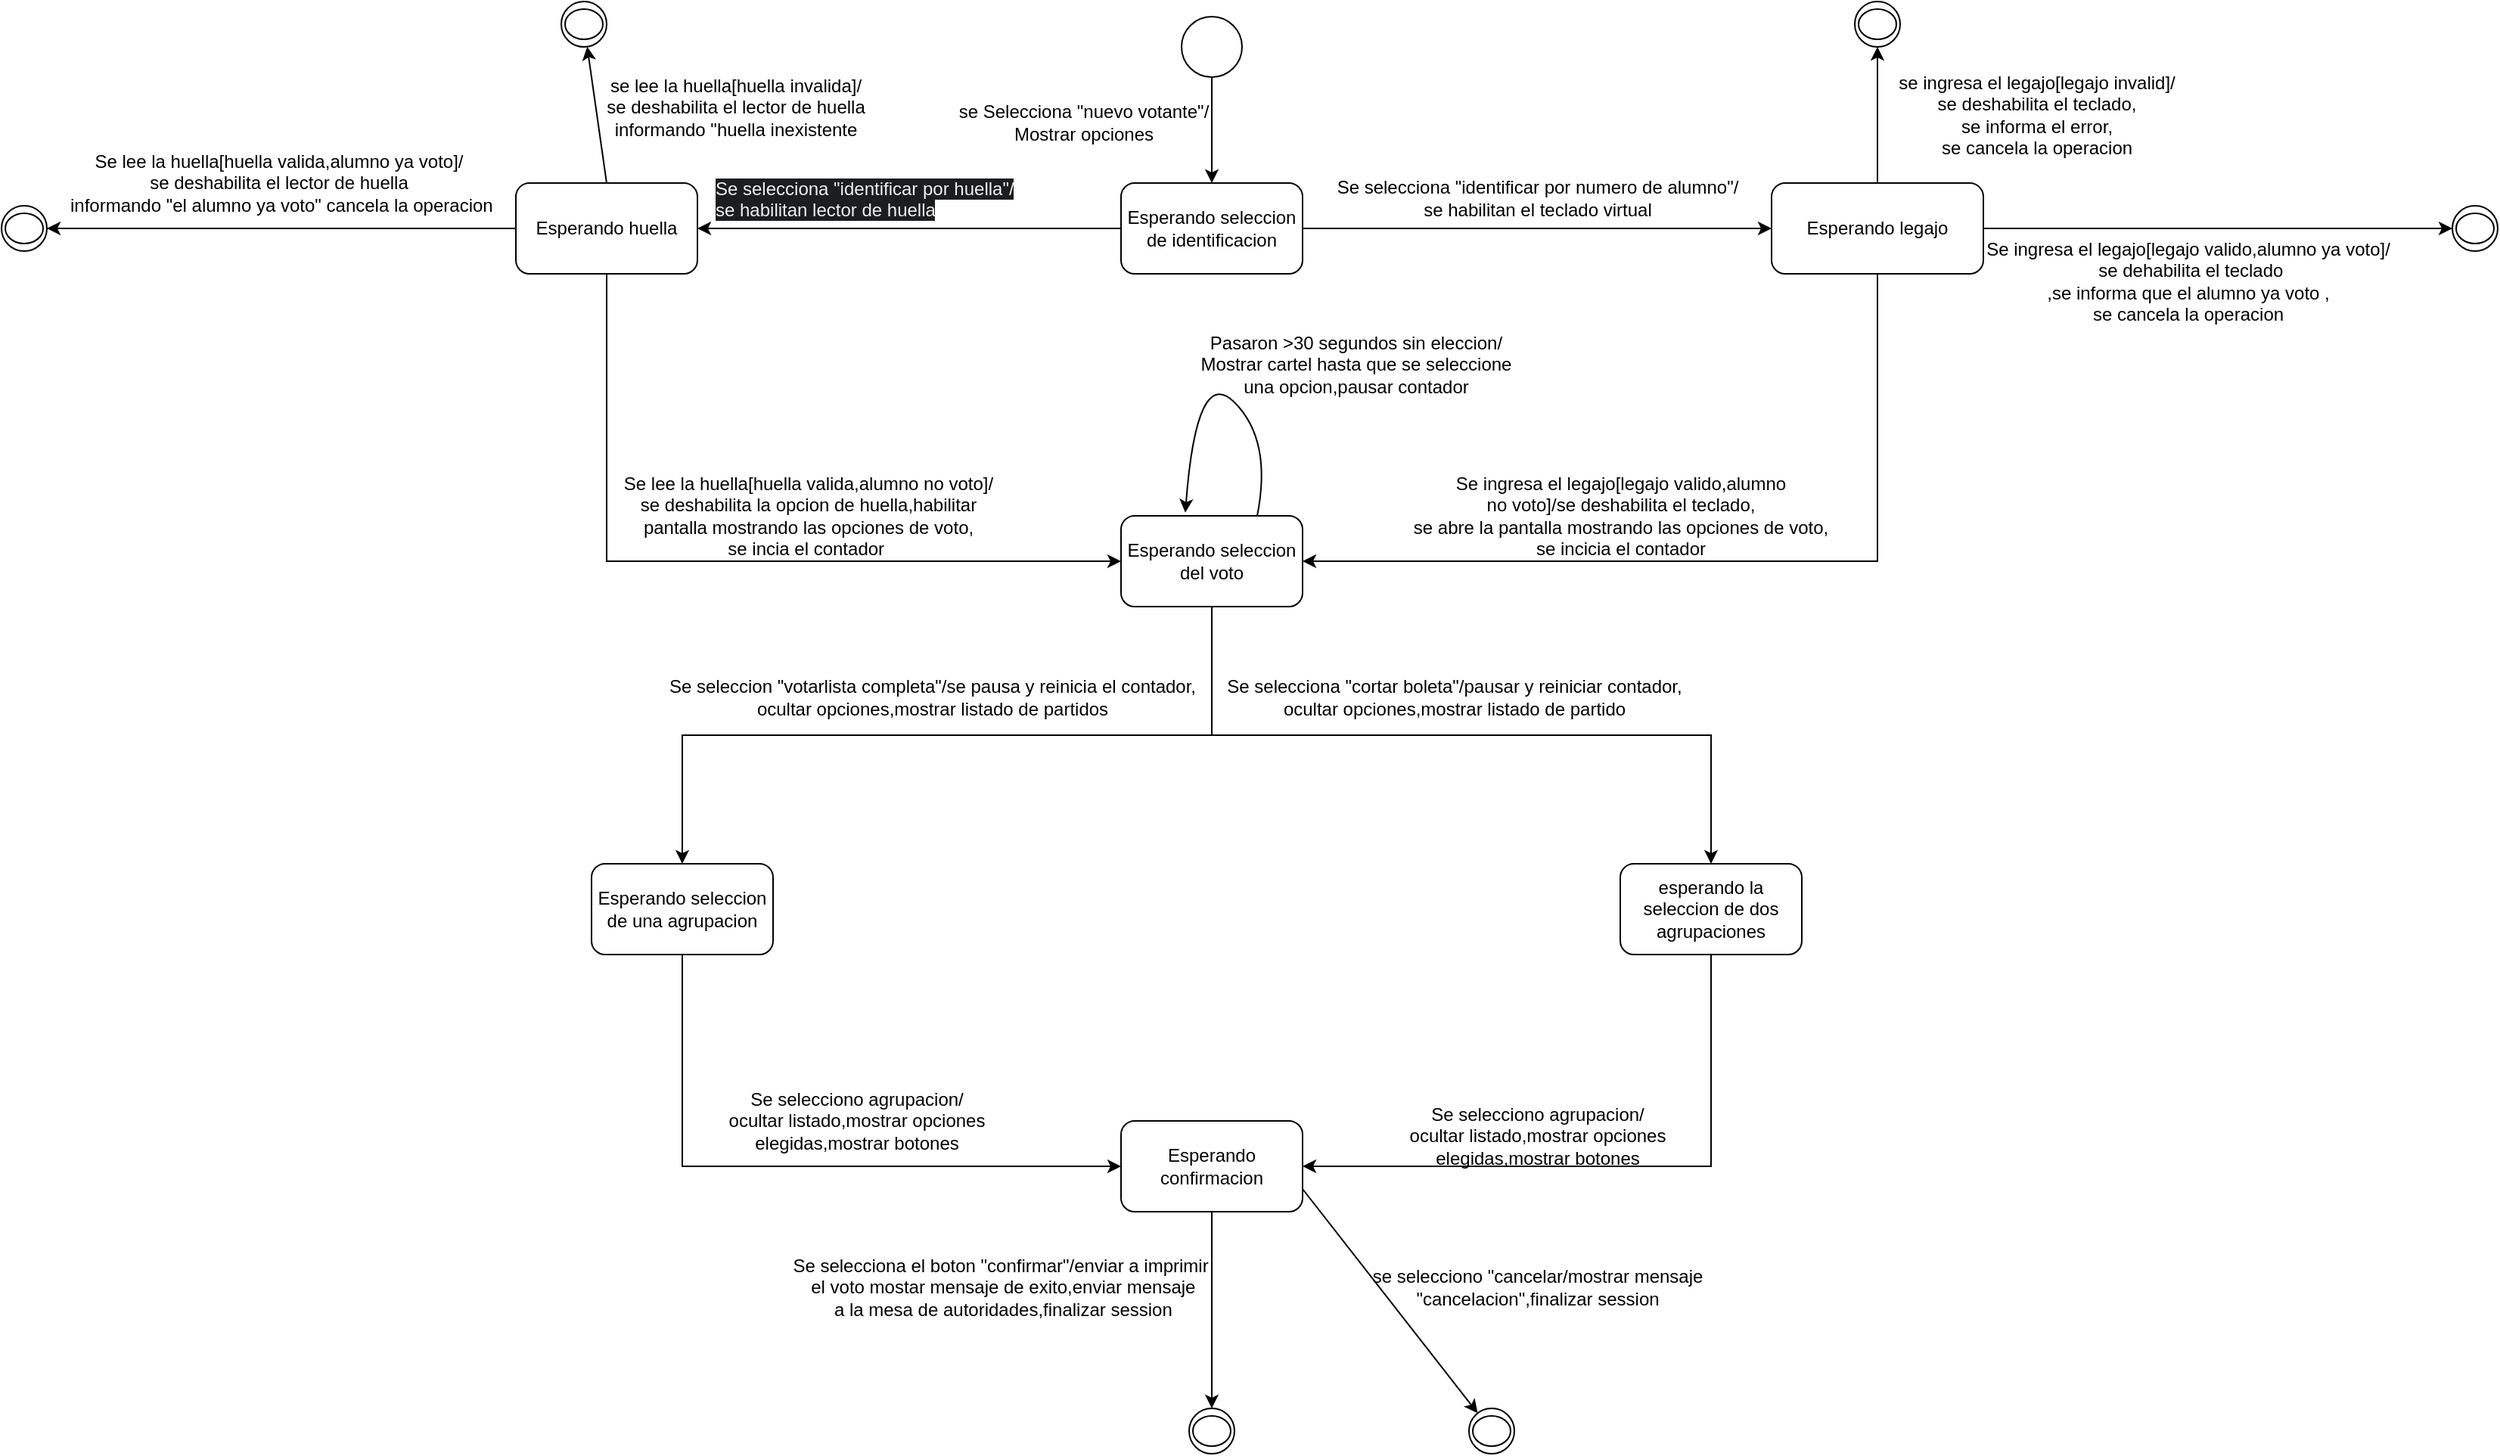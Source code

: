 <mxfile version="24.7.17">
  <diagram name="Página-1" id="x58IPrMM06CytVFe2Tmh">
    <mxGraphModel dx="3474" dy="1730" grid="1" gridSize="10" guides="1" tooltips="1" connect="1" arrows="1" fold="1" page="1" pageScale="1" pageWidth="827" pageHeight="1169" math="0" shadow="0">
      <root>
        <mxCell id="0" />
        <mxCell id="1" parent="0" />
        <mxCell id="ABrIxDX-F--y4pFHkyQc-5" style="edgeStyle=orthogonalEdgeStyle;rounded=0;orthogonalLoop=1;jettySize=auto;html=1;exitX=1;exitY=0.5;exitDx=0;exitDy=0;" edge="1" parent="1" source="ABrIxDX-F--y4pFHkyQc-1" target="ABrIxDX-F--y4pFHkyQc-7">
          <mxGeometry relative="1" as="geometry">
            <mxPoint x="460" y="190" as="targetPoint" />
          </mxGeometry>
        </mxCell>
        <mxCell id="ABrIxDX-F--y4pFHkyQc-13" style="edgeStyle=orthogonalEdgeStyle;rounded=0;orthogonalLoop=1;jettySize=auto;html=1;exitX=0;exitY=0.5;exitDx=0;exitDy=0;entryX=1;entryY=0.5;entryDx=0;entryDy=0;" edge="1" parent="1" source="ABrIxDX-F--y4pFHkyQc-1" target="ABrIxDX-F--y4pFHkyQc-12">
          <mxGeometry relative="1" as="geometry" />
        </mxCell>
        <mxCell id="ABrIxDX-F--y4pFHkyQc-1" value="Esperando seleccion de identificacion" style="rounded=1;whiteSpace=wrap;html=1;" vertex="1" parent="1">
          <mxGeometry x="210" y="160" width="120" height="60" as="geometry" />
        </mxCell>
        <mxCell id="ABrIxDX-F--y4pFHkyQc-3" style="edgeStyle=orthogonalEdgeStyle;rounded=0;orthogonalLoop=1;jettySize=auto;html=1;exitX=0.5;exitY=1;exitDx=0;exitDy=0;entryX=0.5;entryY=0;entryDx=0;entryDy=0;" edge="1" parent="1" source="ABrIxDX-F--y4pFHkyQc-2" target="ABrIxDX-F--y4pFHkyQc-1">
          <mxGeometry relative="1" as="geometry" />
        </mxCell>
        <mxCell id="ABrIxDX-F--y4pFHkyQc-2" value="" style="ellipse;whiteSpace=wrap;html=1;" vertex="1" parent="1">
          <mxGeometry x="250" y="50" width="40" height="40" as="geometry" />
        </mxCell>
        <mxCell id="ABrIxDX-F--y4pFHkyQc-4" value="se Selecciona &quot;nuevo votante&quot;/&lt;br&gt;Mostrar opciones" style="text;html=1;align=center;verticalAlign=middle;resizable=0;points=[];autosize=1;strokeColor=none;fillColor=none;" vertex="1" parent="1">
          <mxGeometry x="90" y="100" width="190" height="40" as="geometry" />
        </mxCell>
        <mxCell id="ABrIxDX-F--y4pFHkyQc-30" style="edgeStyle=orthogonalEdgeStyle;rounded=0;orthogonalLoop=1;jettySize=auto;html=1;exitX=0.5;exitY=1;exitDx=0;exitDy=0;entryX=1;entryY=0.5;entryDx=0;entryDy=0;" edge="1" parent="1" source="ABrIxDX-F--y4pFHkyQc-7" target="ABrIxDX-F--y4pFHkyQc-19">
          <mxGeometry relative="1" as="geometry" />
        </mxCell>
        <mxCell id="ABrIxDX-F--y4pFHkyQc-7" value="Esperando legajo" style="rounded=1;whiteSpace=wrap;html=1;" vertex="1" parent="1">
          <mxGeometry x="640" y="160" width="140" height="60" as="geometry" />
        </mxCell>
        <mxCell id="ABrIxDX-F--y4pFHkyQc-8" value="Se selecciona &quot;identificar por numero de alumno&quot;/&lt;br&gt;se habilitan el teclado virtual" style="text;html=1;align=center;verticalAlign=middle;resizable=0;points=[];autosize=1;strokeColor=none;fillColor=none;" vertex="1" parent="1">
          <mxGeometry x="340" y="150" width="290" height="40" as="geometry" />
        </mxCell>
        <mxCell id="ABrIxDX-F--y4pFHkyQc-10" value="&lt;span style=&quot;color: rgb(240, 240, 240); font-family: Helvetica; font-size: 12px; font-style: normal; font-variant-ligatures: normal; font-variant-caps: normal; font-weight: 400; letter-spacing: normal; orphans: 2; text-align: center; text-indent: 0px; text-transform: none; widows: 2; word-spacing: 0px; -webkit-text-stroke-width: 0px; white-space: nowrap; background-color: rgb(27, 29, 30); text-decoration-thickness: initial; text-decoration-style: initial; text-decoration-color: initial; display: inline !important; float: none;&quot;&gt;Se selecciona &quot;identificar por huella&quot;/&lt;/span&gt;&lt;br style=&quot;forced-color-adjust: none; border-color: rgb(0, 0, 0); color: rgb(240, 240, 240); font-family: Helvetica; font-size: 12px; font-style: normal; font-variant-ligatures: normal; font-variant-caps: normal; font-weight: 400; letter-spacing: normal; orphans: 2; text-align: center; text-indent: 0px; text-transform: none; widows: 2; word-spacing: 0px; -webkit-text-stroke-width: 0px; white-space: nowrap; background-color: rgb(27, 29, 30); text-decoration-thickness: initial; text-decoration-style: initial; text-decoration-color: initial;&quot;&gt;&lt;span style=&quot;color: rgb(240, 240, 240); font-family: Helvetica; font-size: 12px; font-style: normal; font-variant-ligatures: normal; font-variant-caps: normal; font-weight: 400; letter-spacing: normal; orphans: 2; text-align: center; text-indent: 0px; text-transform: none; widows: 2; word-spacing: 0px; -webkit-text-stroke-width: 0px; white-space: nowrap; background-color: rgb(27, 29, 30); text-decoration-thickness: initial; text-decoration-style: initial; text-decoration-color: initial; display: inline !important; float: none;&quot;&gt;se habilitan lector de huella&lt;/span&gt;" style="text;whiteSpace=wrap;html=1;" vertex="1" parent="1">
          <mxGeometry x="-60" y="150" width="300" height="50" as="geometry" />
        </mxCell>
        <mxCell id="ABrIxDX-F--y4pFHkyQc-29" style="edgeStyle=orthogonalEdgeStyle;rounded=0;orthogonalLoop=1;jettySize=auto;html=1;exitX=0.5;exitY=1;exitDx=0;exitDy=0;entryX=0;entryY=0.5;entryDx=0;entryDy=0;" edge="1" parent="1" source="ABrIxDX-F--y4pFHkyQc-12" target="ABrIxDX-F--y4pFHkyQc-19">
          <mxGeometry relative="1" as="geometry" />
        </mxCell>
        <mxCell id="ABrIxDX-F--y4pFHkyQc-12" value="Esperando huella" style="rounded=1;whiteSpace=wrap;html=1;" vertex="1" parent="1">
          <mxGeometry x="-190" y="160" width="120" height="60" as="geometry" />
        </mxCell>
        <mxCell id="ABrIxDX-F--y4pFHkyQc-43" style="edgeStyle=orthogonalEdgeStyle;rounded=0;orthogonalLoop=1;jettySize=auto;html=1;exitX=0.5;exitY=1;exitDx=0;exitDy=0;entryX=0.5;entryY=0;entryDx=0;entryDy=0;" edge="1" parent="1" source="ABrIxDX-F--y4pFHkyQc-19" target="ABrIxDX-F--y4pFHkyQc-41">
          <mxGeometry relative="1" as="geometry" />
        </mxCell>
        <mxCell id="ABrIxDX-F--y4pFHkyQc-44" style="edgeStyle=orthogonalEdgeStyle;rounded=0;orthogonalLoop=1;jettySize=auto;html=1;exitX=0.5;exitY=1;exitDx=0;exitDy=0;entryX=0.5;entryY=0;entryDx=0;entryDy=0;" edge="1" parent="1" source="ABrIxDX-F--y4pFHkyQc-19" target="ABrIxDX-F--y4pFHkyQc-42">
          <mxGeometry relative="1" as="geometry" />
        </mxCell>
        <mxCell id="ABrIxDX-F--y4pFHkyQc-19" value="Esperando seleccion del voto" style="rounded=1;whiteSpace=wrap;html=1;" vertex="1" parent="1">
          <mxGeometry x="210" y="380" width="120" height="60" as="geometry" />
        </mxCell>
        <mxCell id="ABrIxDX-F--y4pFHkyQc-20" value="" style="endArrow=classic;html=1;rounded=0;exitX=0.5;exitY=0;exitDx=0;exitDy=0;" edge="1" target="ABrIxDX-F--y4pFHkyQc-21" parent="1" source="ABrIxDX-F--y4pFHkyQc-12">
          <mxGeometry width="50" height="50" relative="1" as="geometry">
            <mxPoint x="-162" y="125" as="sourcePoint" />
            <mxPoint x="-112" y="75" as="targetPoint" />
          </mxGeometry>
        </mxCell>
        <mxCell id="ABrIxDX-F--y4pFHkyQc-21" value="" style="ellipse;shadow=0;fillColor=default;gradientColor=none;gradientDirection=radial;" vertex="1" parent="1">
          <mxGeometry x="-160" y="40" width="30" height="30" as="geometry" />
        </mxCell>
        <mxCell id="ABrIxDX-F--y4pFHkyQc-22" value="" style="ellipse;fillColor=none;" vertex="1" parent="1">
          <mxGeometry x="-157.5" y="45" width="25" height="20" as="geometry" />
        </mxCell>
        <mxCell id="ABrIxDX-F--y4pFHkyQc-23" value="se lee la huella[huella invalida]/&lt;br&gt;se deshabilita el lector de huella &lt;br&gt;informando &quot;huella inexistente" style="text;html=1;align=center;verticalAlign=middle;resizable=0;points=[];autosize=1;strokeColor=none;fillColor=none;" vertex="1" parent="1">
          <mxGeometry x="-140" y="80" width="190" height="60" as="geometry" />
        </mxCell>
        <mxCell id="ABrIxDX-F--y4pFHkyQc-25" value="" style="endArrow=classic;html=1;rounded=0;exitX=0;exitY=0.5;exitDx=0;exitDy=0;" edge="1" target="ABrIxDX-F--y4pFHkyQc-26" parent="1" source="ABrIxDX-F--y4pFHkyQc-12">
          <mxGeometry width="50" height="50" relative="1" as="geometry">
            <mxPoint x="-340" y="215" as="sourcePoint" />
            <mxPoint x="-290" y="165" as="targetPoint" />
          </mxGeometry>
        </mxCell>
        <mxCell id="ABrIxDX-F--y4pFHkyQc-26" value="" style="ellipse;shadow=0;fillColor=default;gradientColor=none;gradientDirection=radial;" vertex="1" parent="1">
          <mxGeometry x="-530" y="175" width="30" height="30" as="geometry" />
        </mxCell>
        <mxCell id="ABrIxDX-F--y4pFHkyQc-27" value="" style="ellipse;fillColor=none;" vertex="1" parent="1">
          <mxGeometry x="-527.5" y="180" width="25" height="20" as="geometry" />
        </mxCell>
        <mxCell id="ABrIxDX-F--y4pFHkyQc-28" value="Se lee la huella[huella valida,alumno ya voto]/&lt;br&gt;se deshabilita el lector de huella&lt;br&gt;&amp;nbsp;informando &quot;el alumno ya voto&quot; cancela la operacion" style="text;html=1;align=center;verticalAlign=middle;resizable=0;points=[];autosize=1;strokeColor=none;fillColor=none;" vertex="1" parent="1">
          <mxGeometry x="-502.5" y="130" width="310" height="60" as="geometry" />
        </mxCell>
        <mxCell id="ABrIxDX-F--y4pFHkyQc-31" value="Se lee la huella[huella valida,alumno no voto]/&lt;br&gt;se deshabilita la opcion de huella,habilitar &lt;br&gt;pantalla mostrando las opciones de voto,&lt;br&gt;se incia el contador&amp;nbsp;" style="text;html=1;align=center;verticalAlign=middle;resizable=0;points=[];autosize=1;strokeColor=none;fillColor=none;" vertex="1" parent="1">
          <mxGeometry x="-132.5" y="345" width="270" height="70" as="geometry" />
        </mxCell>
        <mxCell id="ABrIxDX-F--y4pFHkyQc-32" value="" style="endArrow=classic;html=1;rounded=0;exitX=0.5;exitY=0;exitDx=0;exitDy=0;" edge="1" target="ABrIxDX-F--y4pFHkyQc-33" parent="1" source="ABrIxDX-F--y4pFHkyQc-7">
          <mxGeometry width="50" height="50" relative="1" as="geometry">
            <mxPoint x="677.5" y="110" as="sourcePoint" />
            <mxPoint x="727.5" y="60" as="targetPoint" />
          </mxGeometry>
        </mxCell>
        <mxCell id="ABrIxDX-F--y4pFHkyQc-33" value="" style="ellipse;shadow=0;fillColor=default;gradientColor=none;gradientDirection=radial;" vertex="1" parent="1">
          <mxGeometry x="695" y="40" width="30" height="30" as="geometry" />
        </mxCell>
        <mxCell id="ABrIxDX-F--y4pFHkyQc-34" value="" style="ellipse;fillColor=none;" vertex="1" parent="1">
          <mxGeometry x="697.5" y="45" width="25" height="20" as="geometry" />
        </mxCell>
        <mxCell id="ABrIxDX-F--y4pFHkyQc-35" value="se ingresa el legajo[legajo invalid]/&lt;br&gt;se deshabilita el teclado,&lt;br&gt;se informa el error,&lt;br&gt;se cancela la operacion" style="text;html=1;align=center;verticalAlign=middle;resizable=0;points=[];autosize=1;strokeColor=none;fillColor=none;" vertex="1" parent="1">
          <mxGeometry x="710" y="80" width="210" height="70" as="geometry" />
        </mxCell>
        <mxCell id="ABrIxDX-F--y4pFHkyQc-36" value="" style="endArrow=classic;html=1;rounded=0;exitX=1;exitY=0.5;exitDx=0;exitDy=0;" edge="1" target="ABrIxDX-F--y4pFHkyQc-37" parent="1" source="ABrIxDX-F--y4pFHkyQc-7">
          <mxGeometry width="50" height="50" relative="1" as="geometry">
            <mxPoint x="880" y="235" as="sourcePoint" />
            <mxPoint x="930" y="185" as="targetPoint" />
          </mxGeometry>
        </mxCell>
        <mxCell id="ABrIxDX-F--y4pFHkyQc-37" value="" style="ellipse;shadow=0;fillColor=default;gradientColor=none;gradientDirection=radial;" vertex="1" parent="1">
          <mxGeometry x="1090" y="175" width="30" height="30" as="geometry" />
        </mxCell>
        <mxCell id="ABrIxDX-F--y4pFHkyQc-38" value="" style="ellipse;fillColor=none;" vertex="1" parent="1">
          <mxGeometry x="1092.5" y="180" width="25" height="20" as="geometry" />
        </mxCell>
        <mxCell id="ABrIxDX-F--y4pFHkyQc-39" value="Se ingresa el legajo[legajo valido,alumno ya voto]/&lt;br&gt;&amp;nbsp;se dehabilita el teclado&lt;br&gt;,se informa que el alumno ya voto ,&lt;br&gt;se cancela la operacion" style="text;html=1;align=center;verticalAlign=middle;resizable=0;points=[];autosize=1;strokeColor=none;fillColor=none;" vertex="1" parent="1">
          <mxGeometry x="770" y="190" width="290" height="70" as="geometry" />
        </mxCell>
        <mxCell id="ABrIxDX-F--y4pFHkyQc-40" value="Se ingresa el legajo[legajo valido,alumno &lt;br&gt;no voto]/se deshabilita el teclado,&lt;br&gt;se abre la pantalla mostrando las opciones de voto,&lt;br&gt;se incicia el contador" style="text;html=1;align=center;verticalAlign=middle;resizable=0;points=[];autosize=1;strokeColor=none;fillColor=none;" vertex="1" parent="1">
          <mxGeometry x="390" y="345" width="300" height="70" as="geometry" />
        </mxCell>
        <mxCell id="ABrIxDX-F--y4pFHkyQc-47" style="edgeStyle=orthogonalEdgeStyle;rounded=0;orthogonalLoop=1;jettySize=auto;html=1;exitX=0.5;exitY=1;exitDx=0;exitDy=0;entryX=0;entryY=0.5;entryDx=0;entryDy=0;" edge="1" parent="1" source="ABrIxDX-F--y4pFHkyQc-41" target="ABrIxDX-F--y4pFHkyQc-45">
          <mxGeometry relative="1" as="geometry" />
        </mxCell>
        <mxCell id="ABrIxDX-F--y4pFHkyQc-41" value="Esperando seleccion de una agrupacion" style="rounded=1;whiteSpace=wrap;html=1;" vertex="1" parent="1">
          <mxGeometry x="-140" y="610" width="120" height="60" as="geometry" />
        </mxCell>
        <mxCell id="ABrIxDX-F--y4pFHkyQc-46" style="edgeStyle=orthogonalEdgeStyle;rounded=0;orthogonalLoop=1;jettySize=auto;html=1;exitX=0.5;exitY=1;exitDx=0;exitDy=0;entryX=1;entryY=0.5;entryDx=0;entryDy=0;" edge="1" parent="1" source="ABrIxDX-F--y4pFHkyQc-42" target="ABrIxDX-F--y4pFHkyQc-45">
          <mxGeometry relative="1" as="geometry" />
        </mxCell>
        <mxCell id="ABrIxDX-F--y4pFHkyQc-42" value="esperando la seleccion de dos agrupaciones" style="rounded=1;whiteSpace=wrap;html=1;" vertex="1" parent="1">
          <mxGeometry x="540" y="610" width="120" height="60" as="geometry" />
        </mxCell>
        <mxCell id="ABrIxDX-F--y4pFHkyQc-45" value="Esperando confirmacion" style="rounded=1;whiteSpace=wrap;html=1;" vertex="1" parent="1">
          <mxGeometry x="210" y="780" width="120" height="60" as="geometry" />
        </mxCell>
        <mxCell id="ABrIxDX-F--y4pFHkyQc-48" value="Se selecciona &quot;cortar boleta&quot;/pausar y reiniciar contador,&lt;br&gt;ocultar opciones,mostrar listado de partido" style="text;html=1;align=center;verticalAlign=middle;resizable=0;points=[];autosize=1;strokeColor=none;fillColor=none;" vertex="1" parent="1">
          <mxGeometry x="270" y="480" width="320" height="40" as="geometry" />
        </mxCell>
        <mxCell id="ABrIxDX-F--y4pFHkyQc-50" value="Se seleccion &quot;votarlista completa&quot;/se pausa y reinicia el contador,&lt;br&gt;ocultar opciones,mostrar listado de partidos" style="text;html=1;align=center;verticalAlign=middle;resizable=0;points=[];autosize=1;strokeColor=none;fillColor=none;" vertex="1" parent="1">
          <mxGeometry x="-100" y="480" width="370" height="40" as="geometry" />
        </mxCell>
        <mxCell id="ABrIxDX-F--y4pFHkyQc-51" value="" style="curved=1;endArrow=classic;html=1;rounded=0;exitX=0.75;exitY=0;exitDx=0;exitDy=0;entryX=0.354;entryY=-0.035;entryDx=0;entryDy=0;entryPerimeter=0;" edge="1" parent="1" source="ABrIxDX-F--y4pFHkyQc-19" target="ABrIxDX-F--y4pFHkyQc-19">
          <mxGeometry width="50" height="50" relative="1" as="geometry">
            <mxPoint x="260" y="330" as="sourcePoint" />
            <mxPoint x="170" y="280" as="targetPoint" />
            <Array as="points">
              <mxPoint x="310" y="330" />
              <mxPoint x="260" y="280" />
            </Array>
          </mxGeometry>
        </mxCell>
        <mxCell id="ABrIxDX-F--y4pFHkyQc-52" value="Pasaron &amp;gt;30 segundos sin eleccion/&lt;br&gt;Mostrar cartel hasta que se seleccione &lt;br&gt;una opcion,pausar contador" style="text;html=1;align=center;verticalAlign=middle;resizable=0;points=[];autosize=1;strokeColor=none;fillColor=none;" vertex="1" parent="1">
          <mxGeometry x="250" y="250" width="230" height="60" as="geometry" />
        </mxCell>
        <mxCell id="ABrIxDX-F--y4pFHkyQc-53" value="Se selecciono agrupacion/&lt;br&gt;ocultar listado,mostrar opciones &lt;br&gt;elegidas,mostrar botones" style="text;html=1;align=center;verticalAlign=middle;resizable=0;points=[];autosize=1;strokeColor=none;fillColor=none;" vertex="1" parent="1">
          <mxGeometry x="-60" y="750" width="190" height="60" as="geometry" />
        </mxCell>
        <mxCell id="ABrIxDX-F--y4pFHkyQc-54" value="Se selecciono agrupacion/&lt;br&gt;ocultar listado,mostrar opciones&lt;br&gt;elegidas,mostrar botones" style="text;html=1;align=center;verticalAlign=middle;resizable=0;points=[];autosize=1;strokeColor=none;fillColor=none;" vertex="1" parent="1">
          <mxGeometry x="390" y="760" width="190" height="60" as="geometry" />
        </mxCell>
        <mxCell id="ABrIxDX-F--y4pFHkyQc-55" value="" style="endArrow=classic;html=1;rounded=0;exitX=1;exitY=0.75;exitDx=0;exitDy=0;" edge="1" target="ABrIxDX-F--y4pFHkyQc-56" parent="1" source="ABrIxDX-F--y4pFHkyQc-45">
          <mxGeometry width="50" height="50" relative="1" as="geometry">
            <mxPoint x="370" y="965" as="sourcePoint" />
            <mxPoint x="420" y="915" as="targetPoint" />
          </mxGeometry>
        </mxCell>
        <mxCell id="ABrIxDX-F--y4pFHkyQc-56" value="" style="ellipse;shadow=0;fillColor=default;gradientColor=none;gradientDirection=radial;" vertex="1" parent="1">
          <mxGeometry x="440" y="970" width="30" height="30" as="geometry" />
        </mxCell>
        <mxCell id="ABrIxDX-F--y4pFHkyQc-57" value="" style="ellipse;fillColor=none;" vertex="1" parent="1">
          <mxGeometry x="442.5" y="975" width="25" height="20" as="geometry" />
        </mxCell>
        <mxCell id="ABrIxDX-F--y4pFHkyQc-58" value="se selecciono &quot;cancelar/mostrar mensaje &lt;br&gt;&quot;cancelacion&quot;,finalizar session" style="text;html=1;align=center;verticalAlign=middle;resizable=0;points=[];autosize=1;strokeColor=none;fillColor=none;" vertex="1" parent="1">
          <mxGeometry x="365" y="870" width="240" height="40" as="geometry" />
        </mxCell>
        <mxCell id="ABrIxDX-F--y4pFHkyQc-60" value="" style="endArrow=classic;html=1;rounded=0;exitX=0.5;exitY=1;exitDx=0;exitDy=0;" edge="1" target="ABrIxDX-F--y4pFHkyQc-61" parent="1" source="ABrIxDX-F--y4pFHkyQc-45">
          <mxGeometry width="50" height="50" relative="1" as="geometry">
            <mxPoint x="210" y="1018" as="sourcePoint" />
            <mxPoint x="260" y="968" as="targetPoint" />
          </mxGeometry>
        </mxCell>
        <mxCell id="ABrIxDX-F--y4pFHkyQc-61" value="" style="ellipse;shadow=0;fillColor=default;gradientColor=none;gradientDirection=radial;" vertex="1" parent="1">
          <mxGeometry x="255" y="970" width="30" height="30" as="geometry" />
        </mxCell>
        <mxCell id="ABrIxDX-F--y4pFHkyQc-62" value="" style="ellipse;fillColor=none;" vertex="1" parent="1">
          <mxGeometry x="257.5" y="975" width="25" height="20" as="geometry" />
        </mxCell>
        <mxCell id="ABrIxDX-F--y4pFHkyQc-63" value="Se selecciona el boton &quot;confirmar&quot;/enviar a imprimir&lt;br&gt;&amp;nbsp;el voto mostar mensaje de exito,enviar mensaje&lt;br&gt;&amp;nbsp;a la mesa de&amp;nbsp;autoridades,finalizar session" style="text;html=1;align=center;verticalAlign=middle;resizable=0;points=[];autosize=1;strokeColor=none;fillColor=none;" vertex="1" parent="1">
          <mxGeometry x="-20" y="860" width="300" height="60" as="geometry" />
        </mxCell>
      </root>
    </mxGraphModel>
  </diagram>
</mxfile>
